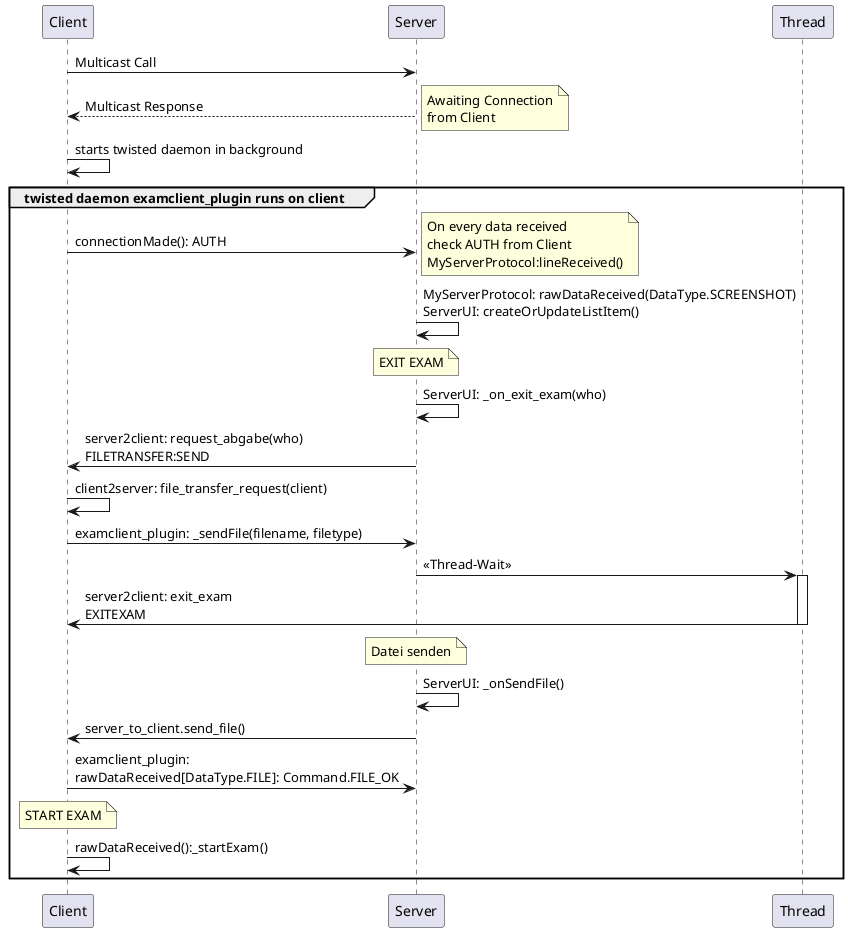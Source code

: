 @startuml
Client -> Server: Multicast Call
Server --> Client: Multicast Response
note right: Awaiting Connection\nfrom Client
Client->Client: starts twisted daemon in background

group twisted daemon examclient_plugin runs on client
	Client -> Server: connectionMade(): AUTH
	note right: On every data received\ncheck AUTH from Client\nMyServerProtocol:lineReceived()
	Server -> Server: MyServerProtocol: rawDataReceived(DataType.SCREENSHOT)\nServerUI: createOrUpdateListItem()
	
	note over Server: EXIT EXAM
	Server -> Server: ServerUI: _on_exit_exam(who)
	Server -> Client: server2client: request_abgabe(who)\nFILETRANSFER:SEND
	
	Client -> Client: client2server: file_transfer_request(client)
	Client -> Server: examclient_plugin: _sendFile(filename, filetype)
	
	
	Server -> Thread: << Thread-Wait >>
	activate Thread
	
	Thread -> Client: server2client: exit_exam\nEXITEXAM
	deactivate Thread
	
	note over Server: Datei senden
	Server -> Server: ServerUI: _onSendFile()
	Server -> Client: server_to_client.send_file()
	Client -> Server: examclient_plugin:\nrawDataReceived[DataType.FILE]: Command.FILE_OK
	
	note over Client: START EXAM
	Client -> Client: rawDataReceived():_startExam()
	
	
end

@enduml 